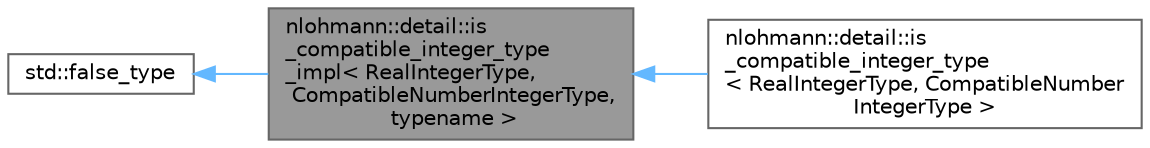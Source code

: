 digraph "nlohmann::detail::is_compatible_integer_type_impl&lt; RealIntegerType, CompatibleNumberIntegerType, typename &gt;"
{
 // LATEX_PDF_SIZE
  bgcolor="transparent";
  edge [fontname=Helvetica,fontsize=10,labelfontname=Helvetica,labelfontsize=10];
  node [fontname=Helvetica,fontsize=10,shape=box,height=0.2,width=0.4];
  rankdir="LR";
  Node1 [label="nlohmann::detail::is\l_compatible_integer_type\l_impl\< RealIntegerType,\l CompatibleNumberIntegerType,\l typename \>",height=0.2,width=0.4,color="gray40", fillcolor="grey60", style="filled", fontcolor="black",tooltip=" "];
  Node2 -> Node1 [dir="back",color="steelblue1",style="solid"];
  Node2 [label="std::false_type",height=0.2,width=0.4,color="gray40", fillcolor="white", style="filled",tooltip=" "];
  Node1 -> Node3 [dir="back",color="steelblue1",style="solid"];
  Node3 [label="nlohmann::detail::is\l_compatible_integer_type\l\< RealIntegerType, CompatibleNumber\lIntegerType \>",height=0.2,width=0.4,color="gray40", fillcolor="white", style="filled",URL="$a01819.html",tooltip=" "];
}
